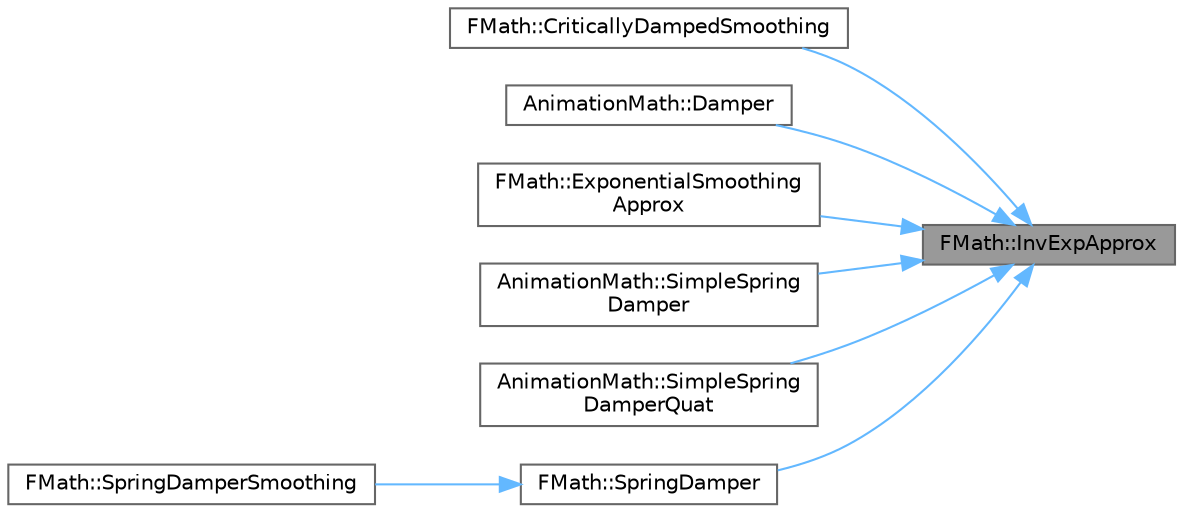 digraph "FMath::InvExpApprox"
{
 // INTERACTIVE_SVG=YES
 // LATEX_PDF_SIZE
  bgcolor="transparent";
  edge [fontname=Helvetica,fontsize=10,labelfontname=Helvetica,labelfontsize=10];
  node [fontname=Helvetica,fontsize=10,shape=box,height=0.2,width=0.4];
  rankdir="RL";
  Node1 [id="Node000001",label="FMath::InvExpApprox",height=0.2,width=0.4,color="gray40", fillcolor="grey60", style="filled", fontcolor="black",tooltip="Returns an approximation of Exp(-X) based on a Taylor expansion that has had the coefficients adjuste..."];
  Node1 -> Node2 [id="edge1_Node000001_Node000002",dir="back",color="steelblue1",style="solid",tooltip=" "];
  Node2 [id="Node000002",label="FMath::CriticallyDampedSmoothing",height=0.2,width=0.4,color="grey40", fillcolor="white", style="filled",URL="$dc/d20/structFMath.html#a0230b0a628ccb93435e272030958c806",tooltip="Smooths a value using a critically damped spring."];
  Node1 -> Node3 [id="edge2_Node000001_Node000003",dir="back",color="steelblue1",style="solid",tooltip=" "];
  Node3 [id="Node000003",label="AnimationMath::Damper",height=0.2,width=0.4,color="grey40", fillcolor="white", style="filled",URL="$de/d39/namespaceAnimationMath.html#a125fca79a7b901f6a057a07c8183d432",tooltip=" "];
  Node1 -> Node4 [id="edge3_Node000001_Node000004",dir="back",color="steelblue1",style="solid",tooltip=" "];
  Node4 [id="Node000004",label="FMath::ExponentialSmoothing\lApprox",height=0.2,width=0.4,color="grey40", fillcolor="white", style="filled",URL="$dc/d20/structFMath.html#a6b325e5709dc30a3ddd5995b2051952c",tooltip="Smooths a value using exponential damping towards a target."];
  Node1 -> Node5 [id="edge4_Node000001_Node000005",dir="back",color="steelblue1",style="solid",tooltip=" "];
  Node5 [id="Node000005",label="AnimationMath::SimpleSpring\lDamper",height=0.2,width=0.4,color="grey40", fillcolor="white", style="filled",URL="$de/d39/namespaceAnimationMath.html#ac9a5031e8648dd22be7b61b37bde1b8d",tooltip=" "];
  Node1 -> Node6 [id="edge5_Node000001_Node000006",dir="back",color="steelblue1",style="solid",tooltip=" "];
  Node6 [id="Node000006",label="AnimationMath::SimpleSpring\lDamperQuat",height=0.2,width=0.4,color="grey40", fillcolor="white", style="filled",URL="$de/d39/namespaceAnimationMath.html#a1c73df986566c9b4f54b49e5567d7e53",tooltip=" "];
  Node1 -> Node7 [id="edge6_Node000001_Node000007",dir="back",color="steelblue1",style="solid",tooltip=" "];
  Node7 [id="Node000007",label="FMath::SpringDamper",height=0.2,width=0.4,color="grey40", fillcolor="white", style="filled",URL="$dc/d20/structFMath.html#ad33a0673019a907c0794fb99c51490c6",tooltip="Smooths a value using a spring damper towards a target."];
  Node7 -> Node8 [id="edge7_Node000007_Node000008",dir="back",color="steelblue1",style="solid",tooltip=" "];
  Node8 [id="Node000008",label="FMath::SpringDamperSmoothing",height=0.2,width=0.4,color="grey40", fillcolor="white", style="filled",URL="$dc/d20/structFMath.html#a91606b8dfdea8fe3001853f8e4360399",tooltip="Smooths a value using a spring damper towards a target."];
}
